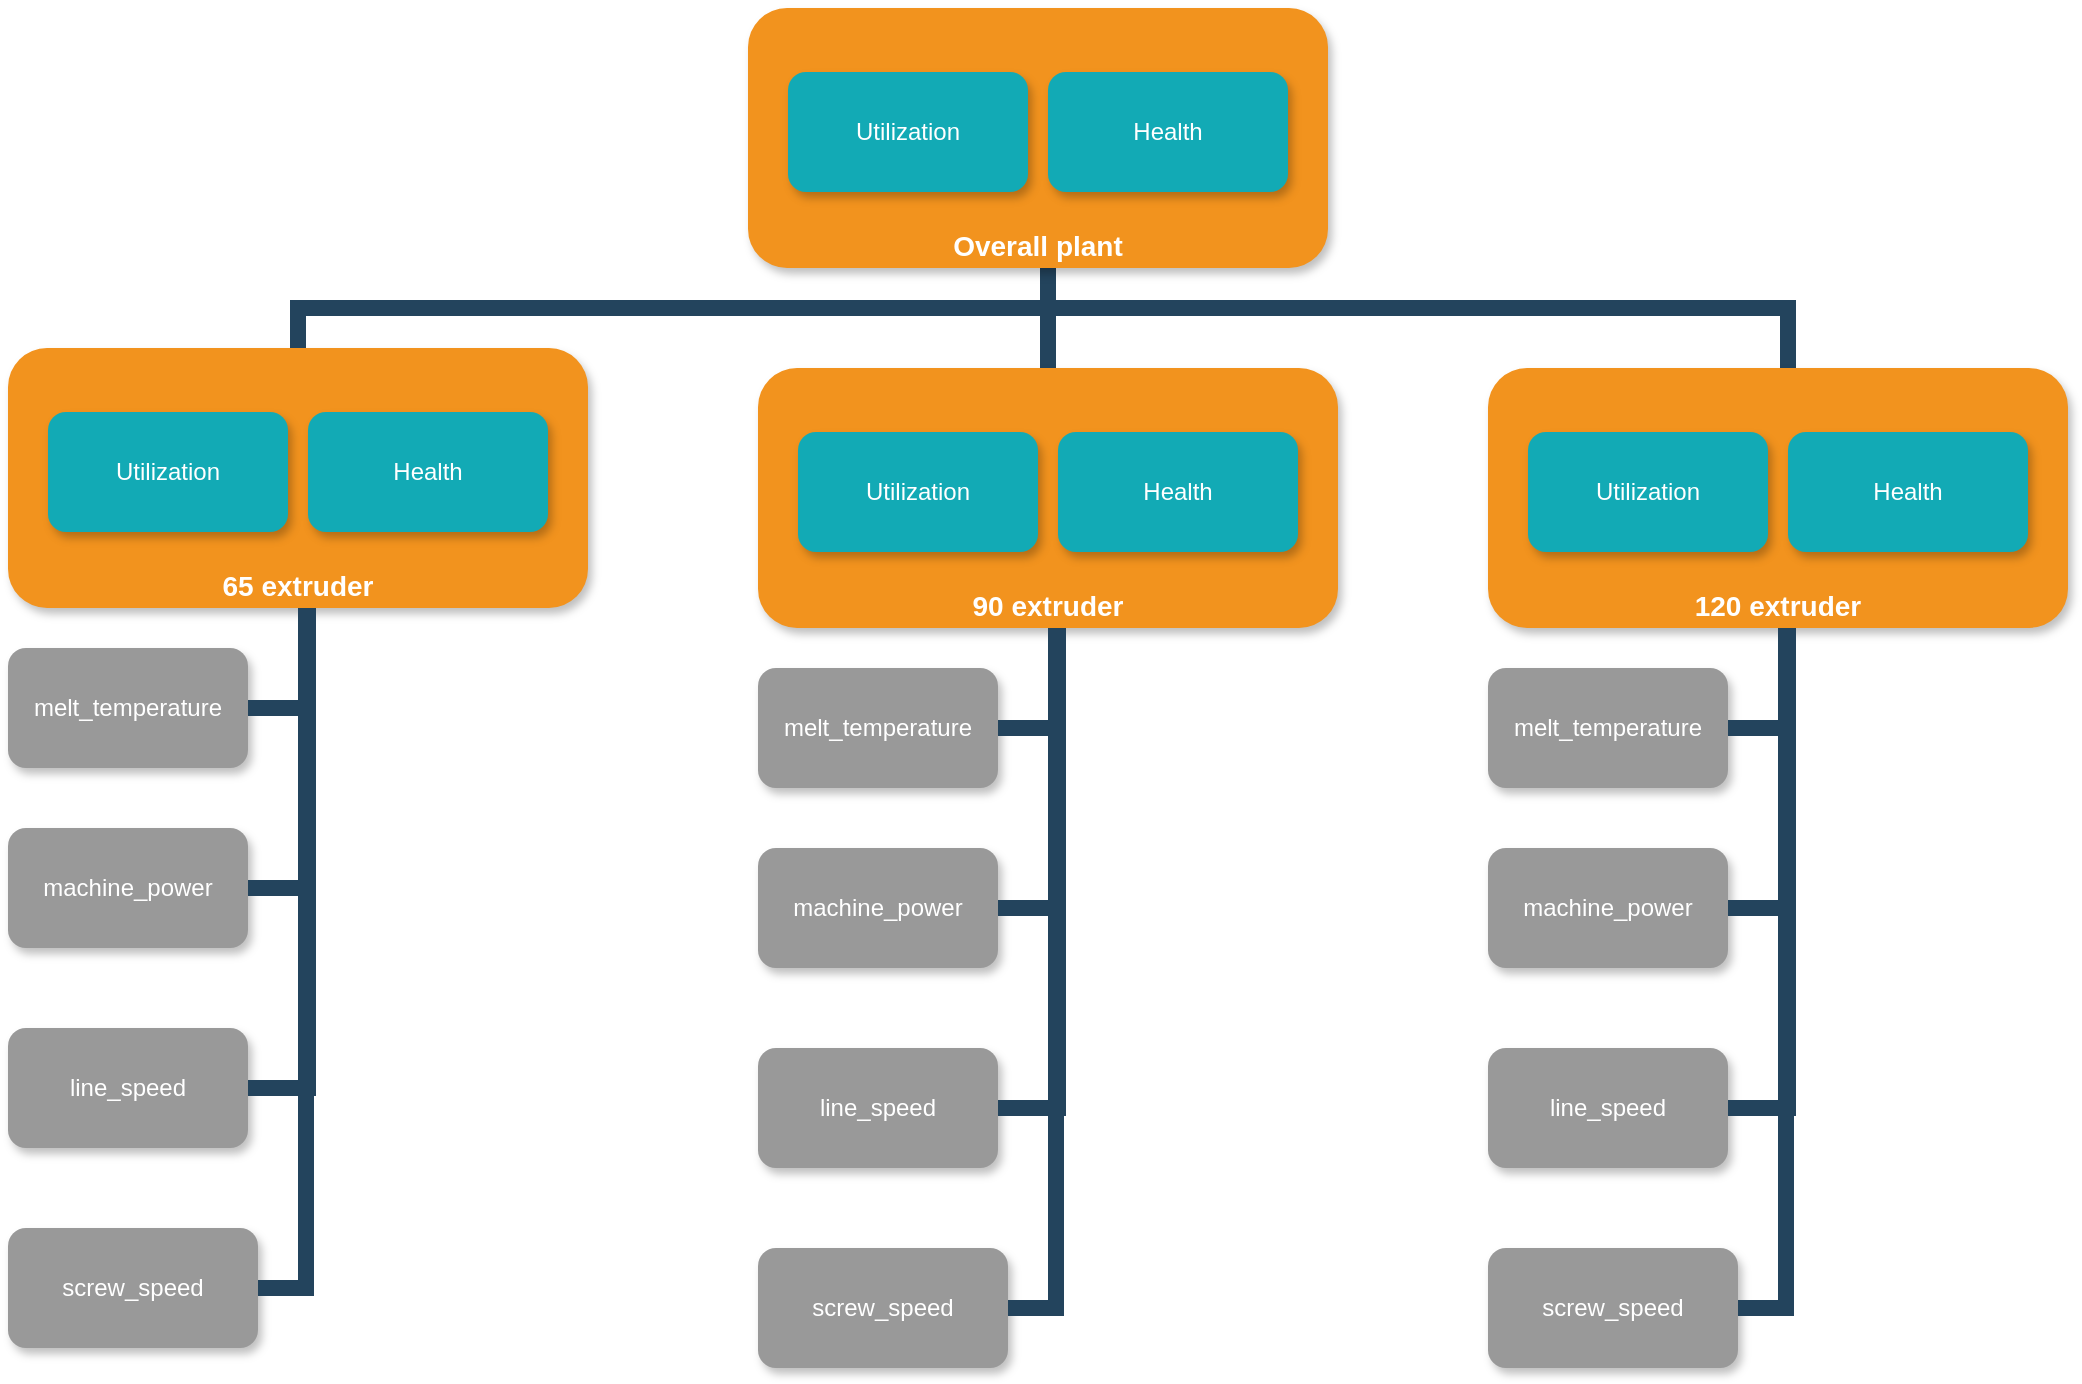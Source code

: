 <mxfile version="14.6.11" type="github">
  <diagram name="Page-1" id="64c3da0e-402f-94eb-ee01-a36477274f13">
    <mxGraphModel dx="1424" dy="980" grid="1" gridSize="10" guides="1" tooltips="1" connect="1" arrows="1" fold="1" page="1" pageScale="1" pageWidth="1169" pageHeight="827" background="#ffffff" math="0" shadow="0">
      <root>
        <object label="" Foo="" id="0">
          <mxCell />
        </object>
        <mxCell id="1" parent="0" />
        <mxCell id="3" value="65 extruder" style="whiteSpace=wrap;rounded=1;fillColor=#F2931E;strokeColor=none;shadow=1;fontColor=#FFFFFF;fontStyle=1;fontSize=14;verticalAlign=bottom;" parent="1" vertex="1">
          <mxGeometry x="80" y="210" width="290" height="130" as="geometry" />
        </mxCell>
        <mxCell id="38" value="machine_power" style="whiteSpace=wrap;rounded=1;fillColor=#999999;strokeColor=none;shadow=1;fontColor=#FFFFFF;fontStyle=0" parent="1" vertex="1">
          <mxGeometry x="80.0" y="450.0" width="120" height="60" as="geometry" />
        </mxCell>
        <mxCell id="39" value="line_speed" style="whiteSpace=wrap;rounded=1;fillColor=#999999;strokeColor=none;shadow=1;fontColor=#FFFFFF;fontStyle=0" parent="1" vertex="1">
          <mxGeometry x="80.0" y="550.0" width="120" height="60" as="geometry" />
        </mxCell>
        <mxCell id="40" value="melt_temperature" style="whiteSpace=wrap;rounded=1;fillColor=#999999;strokeColor=none;shadow=1;fontColor=#FFFFFF;fontStyle=0" parent="1" vertex="1">
          <mxGeometry x="80" y="360" width="120" height="60" as="geometry" />
        </mxCell>
        <mxCell id="42" value="screw_speed" style="whiteSpace=wrap;rounded=1;fillColor=#999999;strokeColor=none;shadow=1;fontColor=#FFFFFF;fontStyle=0" parent="1" vertex="1">
          <mxGeometry x="80" y="650" width="125" height="60" as="geometry" />
        </mxCell>
        <mxCell id="113" value="" style="edgeStyle=elbowEdgeStyle;elbow=horizontal;rounded=0;fontColor=#000000;endArrow=none;endFill=0;strokeWidth=8;strokeColor=#23445D;" parent="1" target="42" edge="1">
          <mxGeometry width="100" height="100" relative="1" as="geometry">
            <mxPoint x="229" y="340" as="sourcePoint" />
            <mxPoint x="239.0" y="800.0" as="targetPoint" />
            <Array as="points">
              <mxPoint x="229" y="590" />
            </Array>
          </mxGeometry>
        </mxCell>
        <mxCell id="229" value="" style="edgeStyle=elbowEdgeStyle;elbow=vertical;rounded=0;fontColor=#000000;endArrow=none;endFill=0;strokeWidth=8;strokeColor=#23445D;" parent="1" target="3" edge="1">
          <mxGeometry width="100" height="100" relative="1" as="geometry">
            <mxPoint x="600" y="170" as="sourcePoint" />
            <mxPoint x="640" y="90" as="targetPoint" />
            <Array as="points">
              <mxPoint x="420" y="190" />
            </Array>
          </mxGeometry>
        </mxCell>
        <mxCell id="230" value="" style="edgeStyle=elbowEdgeStyle;elbow=vertical;rounded=0;fontColor=#000000;endArrow=none;endFill=0;strokeWidth=8;strokeColor=#23445D;" parent="1" edge="1">
          <mxGeometry width="100" height="100" relative="1" as="geometry">
            <mxPoint x="600" y="170" as="sourcePoint" />
            <mxPoint x="600" y="220.0" as="targetPoint" />
          </mxGeometry>
        </mxCell>
        <mxCell id="231" value="" style="edgeStyle=elbowEdgeStyle;elbow=vertical;rounded=0;fontColor=#000000;endArrow=none;endFill=0;strokeWidth=8;strokeColor=#23445D;" parent="1" edge="1">
          <mxGeometry width="100" height="100" relative="1" as="geometry">
            <mxPoint x="600" y="170" as="sourcePoint" />
            <mxPoint x="970" y="220.0" as="targetPoint" />
            <Array as="points">
              <mxPoint x="790" y="190" />
            </Array>
          </mxGeometry>
        </mxCell>
        <mxCell id="9hnLcHj_7suymrA3IryD-236" value="Utilization" style="whiteSpace=wrap;rounded=1;fillColor=#12AAB5;strokeColor=none;shadow=1;fontColor=#FFFFFF;" parent="1" vertex="1">
          <mxGeometry x="100" y="242.0" width="120" height="60" as="geometry" />
        </mxCell>
        <mxCell id="9hnLcHj_7suymrA3IryD-237" value="Health" style="whiteSpace=wrap;rounded=1;fillColor=#12AAB5;strokeColor=none;shadow=1;fontColor=#FFFFFF;" parent="1" vertex="1">
          <mxGeometry x="230" y="242.0" width="120" height="60" as="geometry" />
        </mxCell>
        <mxCell id="9hnLcHj_7suymrA3IryD-238" value="" style="edgeStyle=elbowEdgeStyle;elbow=horizontal;rounded=0;fontColor=#000000;endArrow=none;endFill=0;strokeWidth=8;strokeColor=#23445D;entryX=1;entryY=0.5;entryDx=0;entryDy=0;" parent="1" target="40" edge="1">
          <mxGeometry width="100" height="100" relative="1" as="geometry">
            <mxPoint x="230" y="350" as="sourcePoint" />
            <mxPoint x="280.0" y="463" as="targetPoint" />
            <Array as="points">
              <mxPoint x="230" y="370" />
            </Array>
          </mxGeometry>
        </mxCell>
        <mxCell id="9hnLcHj_7suymrA3IryD-239" value="" style="edgeStyle=elbowEdgeStyle;elbow=horizontal;rounded=0;fontColor=#000000;endArrow=none;endFill=0;strokeWidth=8;strokeColor=#23445D;entryX=1;entryY=0.5;entryDx=0;entryDy=0;" parent="1" target="38" edge="1">
          <mxGeometry width="100" height="100" relative="1" as="geometry">
            <mxPoint x="230" y="340" as="sourcePoint" />
            <mxPoint x="290.0" y="473" as="targetPoint" />
            <Array as="points">
              <mxPoint x="230" y="410" />
            </Array>
          </mxGeometry>
        </mxCell>
        <mxCell id="9hnLcHj_7suymrA3IryD-240" value="" style="edgeStyle=elbowEdgeStyle;elbow=horizontal;rounded=0;fontColor=#000000;endArrow=none;endFill=0;strokeWidth=8;strokeColor=#23445D;entryX=1;entryY=0.5;entryDx=0;entryDy=0;" parent="1" target="39" edge="1">
          <mxGeometry width="100" height="100" relative="1" as="geometry">
            <mxPoint x="230" y="340" as="sourcePoint" />
            <mxPoint x="260.0" y="580" as="targetPoint" />
            <Array as="points">
              <mxPoint x="230" y="450" />
            </Array>
          </mxGeometry>
        </mxCell>
        <mxCell id="9hnLcHj_7suymrA3IryD-241" value="90 extruder" style="whiteSpace=wrap;rounded=1;fillColor=#F2931E;strokeColor=none;shadow=1;fontColor=#FFFFFF;fontStyle=1;fontSize=14;verticalAlign=bottom;" parent="1" vertex="1">
          <mxGeometry x="455" y="220" width="290" height="130" as="geometry" />
        </mxCell>
        <mxCell id="9hnLcHj_7suymrA3IryD-242" value="machine_power" style="whiteSpace=wrap;rounded=1;fillColor=#999999;strokeColor=none;shadow=1;fontColor=#FFFFFF;fontStyle=0" parent="1" vertex="1">
          <mxGeometry x="455.0" y="460.0" width="120" height="60" as="geometry" />
        </mxCell>
        <mxCell id="9hnLcHj_7suymrA3IryD-243" value="line_speed" style="whiteSpace=wrap;rounded=1;fillColor=#999999;strokeColor=none;shadow=1;fontColor=#FFFFFF;fontStyle=0" parent="1" vertex="1">
          <mxGeometry x="455.0" y="560.0" width="120" height="60" as="geometry" />
        </mxCell>
        <mxCell id="9hnLcHj_7suymrA3IryD-244" value="melt_temperature" style="whiteSpace=wrap;rounded=1;fillColor=#999999;strokeColor=none;shadow=1;fontColor=#FFFFFF;fontStyle=0" parent="1" vertex="1">
          <mxGeometry x="455" y="370" width="120" height="60" as="geometry" />
        </mxCell>
        <mxCell id="9hnLcHj_7suymrA3IryD-245" value="screw_speed" style="whiteSpace=wrap;rounded=1;fillColor=#999999;strokeColor=none;shadow=1;fontColor=#FFFFFF;fontStyle=0" parent="1" vertex="1">
          <mxGeometry x="455" y="660" width="125" height="60" as="geometry" />
        </mxCell>
        <mxCell id="9hnLcHj_7suymrA3IryD-246" value="" style="edgeStyle=elbowEdgeStyle;elbow=horizontal;rounded=0;fontColor=#000000;endArrow=none;endFill=0;strokeWidth=8;strokeColor=#23445D;" parent="1" target="9hnLcHj_7suymrA3IryD-245" edge="1">
          <mxGeometry width="100" height="100" relative="1" as="geometry">
            <mxPoint x="604" y="350" as="sourcePoint" />
            <mxPoint x="614.0" y="810.0" as="targetPoint" />
            <Array as="points">
              <mxPoint x="604" y="600" />
            </Array>
          </mxGeometry>
        </mxCell>
        <mxCell id="9hnLcHj_7suymrA3IryD-247" value="Utilization" style="whiteSpace=wrap;rounded=1;fillColor=#12AAB5;strokeColor=none;shadow=1;fontColor=#FFFFFF;" parent="1" vertex="1">
          <mxGeometry x="475" y="252.0" width="120" height="60" as="geometry" />
        </mxCell>
        <mxCell id="9hnLcHj_7suymrA3IryD-248" value="Health" style="whiteSpace=wrap;rounded=1;fillColor=#12AAB5;strokeColor=none;shadow=1;fontColor=#FFFFFF;" parent="1" vertex="1">
          <mxGeometry x="605" y="252.0" width="120" height="60" as="geometry" />
        </mxCell>
        <mxCell id="9hnLcHj_7suymrA3IryD-249" value="" style="edgeStyle=elbowEdgeStyle;elbow=horizontal;rounded=0;fontColor=#000000;endArrow=none;endFill=0;strokeWidth=8;strokeColor=#23445D;entryX=1;entryY=0.5;entryDx=0;entryDy=0;" parent="1" target="9hnLcHj_7suymrA3IryD-244" edge="1">
          <mxGeometry width="100" height="100" relative="1" as="geometry">
            <mxPoint x="605" y="360" as="sourcePoint" />
            <mxPoint x="655.0" y="473" as="targetPoint" />
            <Array as="points">
              <mxPoint x="605" y="380" />
            </Array>
          </mxGeometry>
        </mxCell>
        <mxCell id="9hnLcHj_7suymrA3IryD-250" value="" style="edgeStyle=elbowEdgeStyle;elbow=horizontal;rounded=0;fontColor=#000000;endArrow=none;endFill=0;strokeWidth=8;strokeColor=#23445D;entryX=1;entryY=0.5;entryDx=0;entryDy=0;" parent="1" target="9hnLcHj_7suymrA3IryD-242" edge="1">
          <mxGeometry width="100" height="100" relative="1" as="geometry">
            <mxPoint x="605" y="350" as="sourcePoint" />
            <mxPoint x="665.0" y="483" as="targetPoint" />
            <Array as="points">
              <mxPoint x="605" y="420" />
            </Array>
          </mxGeometry>
        </mxCell>
        <mxCell id="9hnLcHj_7suymrA3IryD-251" value="" style="edgeStyle=elbowEdgeStyle;elbow=horizontal;rounded=0;fontColor=#000000;endArrow=none;endFill=0;strokeWidth=8;strokeColor=#23445D;entryX=1;entryY=0.5;entryDx=0;entryDy=0;" parent="1" target="9hnLcHj_7suymrA3IryD-243" edge="1">
          <mxGeometry width="100" height="100" relative="1" as="geometry">
            <mxPoint x="605" y="350" as="sourcePoint" />
            <mxPoint x="635.0" y="590" as="targetPoint" />
            <Array as="points">
              <mxPoint x="605" y="460" />
            </Array>
          </mxGeometry>
        </mxCell>
        <mxCell id="9hnLcHj_7suymrA3IryD-252" value="120 extruder" style="whiteSpace=wrap;rounded=1;fillColor=#F2931E;strokeColor=none;shadow=1;fontColor=#FFFFFF;fontStyle=1;fontSize=14;verticalAlign=bottom;" parent="1" vertex="1">
          <mxGeometry x="820" y="220" width="290" height="130" as="geometry" />
        </mxCell>
        <mxCell id="9hnLcHj_7suymrA3IryD-253" value="machine_power" style="whiteSpace=wrap;rounded=1;fillColor=#999999;strokeColor=none;shadow=1;fontColor=#FFFFFF;fontStyle=0" parent="1" vertex="1">
          <mxGeometry x="820.0" y="460.0" width="120" height="60" as="geometry" />
        </mxCell>
        <mxCell id="9hnLcHj_7suymrA3IryD-254" value="line_speed" style="whiteSpace=wrap;rounded=1;fillColor=#999999;strokeColor=none;shadow=1;fontColor=#FFFFFF;fontStyle=0" parent="1" vertex="1">
          <mxGeometry x="820.0" y="560.0" width="120" height="60" as="geometry" />
        </mxCell>
        <mxCell id="9hnLcHj_7suymrA3IryD-255" value="melt_temperature" style="whiteSpace=wrap;rounded=1;fillColor=#999999;strokeColor=none;shadow=1;fontColor=#FFFFFF;fontStyle=0" parent="1" vertex="1">
          <mxGeometry x="820" y="370" width="120" height="60" as="geometry" />
        </mxCell>
        <mxCell id="9hnLcHj_7suymrA3IryD-256" value="screw_speed" style="whiteSpace=wrap;rounded=1;fillColor=#999999;strokeColor=none;shadow=1;fontColor=#FFFFFF;fontStyle=0" parent="1" vertex="1">
          <mxGeometry x="820" y="660" width="125" height="60" as="geometry" />
        </mxCell>
        <mxCell id="9hnLcHj_7suymrA3IryD-257" value="" style="edgeStyle=elbowEdgeStyle;elbow=horizontal;rounded=0;fontColor=#000000;endArrow=none;endFill=0;strokeWidth=8;strokeColor=#23445D;" parent="1" target="9hnLcHj_7suymrA3IryD-256" edge="1">
          <mxGeometry width="100" height="100" relative="1" as="geometry">
            <mxPoint x="969" y="350" as="sourcePoint" />
            <mxPoint x="979.0" y="810.0" as="targetPoint" />
            <Array as="points">
              <mxPoint x="969" y="600" />
            </Array>
          </mxGeometry>
        </mxCell>
        <mxCell id="9hnLcHj_7suymrA3IryD-258" value="Utilization" style="whiteSpace=wrap;rounded=1;fillColor=#12AAB5;strokeColor=none;shadow=1;fontColor=#FFFFFF;" parent="1" vertex="1">
          <mxGeometry x="840" y="252.0" width="120" height="60" as="geometry" />
        </mxCell>
        <mxCell id="9hnLcHj_7suymrA3IryD-259" value="Health" style="whiteSpace=wrap;rounded=1;fillColor=#12AAB5;strokeColor=none;shadow=1;fontColor=#FFFFFF;" parent="1" vertex="1">
          <mxGeometry x="970" y="252.0" width="120" height="60" as="geometry" />
        </mxCell>
        <mxCell id="9hnLcHj_7suymrA3IryD-260" value="" style="edgeStyle=elbowEdgeStyle;elbow=horizontal;rounded=0;fontColor=#000000;endArrow=none;endFill=0;strokeWidth=8;strokeColor=#23445D;entryX=1;entryY=0.5;entryDx=0;entryDy=0;" parent="1" target="9hnLcHj_7suymrA3IryD-255" edge="1">
          <mxGeometry width="100" height="100" relative="1" as="geometry">
            <mxPoint x="970" y="360" as="sourcePoint" />
            <mxPoint x="1020.0" y="473" as="targetPoint" />
            <Array as="points">
              <mxPoint x="970" y="380" />
            </Array>
          </mxGeometry>
        </mxCell>
        <mxCell id="9hnLcHj_7suymrA3IryD-261" value="" style="edgeStyle=elbowEdgeStyle;elbow=horizontal;rounded=0;fontColor=#000000;endArrow=none;endFill=0;strokeWidth=8;strokeColor=#23445D;entryX=1;entryY=0.5;entryDx=0;entryDy=0;" parent="1" target="9hnLcHj_7suymrA3IryD-253" edge="1">
          <mxGeometry width="100" height="100" relative="1" as="geometry">
            <mxPoint x="970" y="350" as="sourcePoint" />
            <mxPoint x="1030.0" y="483" as="targetPoint" />
            <Array as="points">
              <mxPoint x="970" y="420" />
            </Array>
          </mxGeometry>
        </mxCell>
        <mxCell id="9hnLcHj_7suymrA3IryD-262" value="" style="edgeStyle=elbowEdgeStyle;elbow=horizontal;rounded=0;fontColor=#000000;endArrow=none;endFill=0;strokeWidth=8;strokeColor=#23445D;entryX=1;entryY=0.5;entryDx=0;entryDy=0;" parent="1" target="9hnLcHj_7suymrA3IryD-254" edge="1">
          <mxGeometry width="100" height="100" relative="1" as="geometry">
            <mxPoint x="970" y="350" as="sourcePoint" />
            <mxPoint x="1000.0" y="590" as="targetPoint" />
            <Array as="points">
              <mxPoint x="970" y="460" />
            </Array>
          </mxGeometry>
        </mxCell>
        <mxCell id="9hnLcHj_7suymrA3IryD-263" value="Overall plant" style="whiteSpace=wrap;rounded=1;fillColor=#F2931E;strokeColor=none;shadow=1;fontColor=#FFFFFF;fontStyle=1;fontSize=14;verticalAlign=bottom;" parent="1" vertex="1">
          <mxGeometry x="450" y="40" width="290" height="130" as="geometry" />
        </mxCell>
        <mxCell id="9hnLcHj_7suymrA3IryD-264" value="Utilization" style="whiteSpace=wrap;rounded=1;fillColor=#12AAB5;strokeColor=none;shadow=1;fontColor=#FFFFFF;" parent="1" vertex="1">
          <mxGeometry x="470" y="72.0" width="120" height="60" as="geometry" />
        </mxCell>
        <mxCell id="9hnLcHj_7suymrA3IryD-265" value="Health" style="whiteSpace=wrap;rounded=1;fillColor=#12AAB5;strokeColor=none;shadow=1;fontColor=#FFFFFF;" parent="1" vertex="1">
          <mxGeometry x="600" y="72.0" width="120" height="60" as="geometry" />
        </mxCell>
      </root>
    </mxGraphModel>
  </diagram>
</mxfile>
